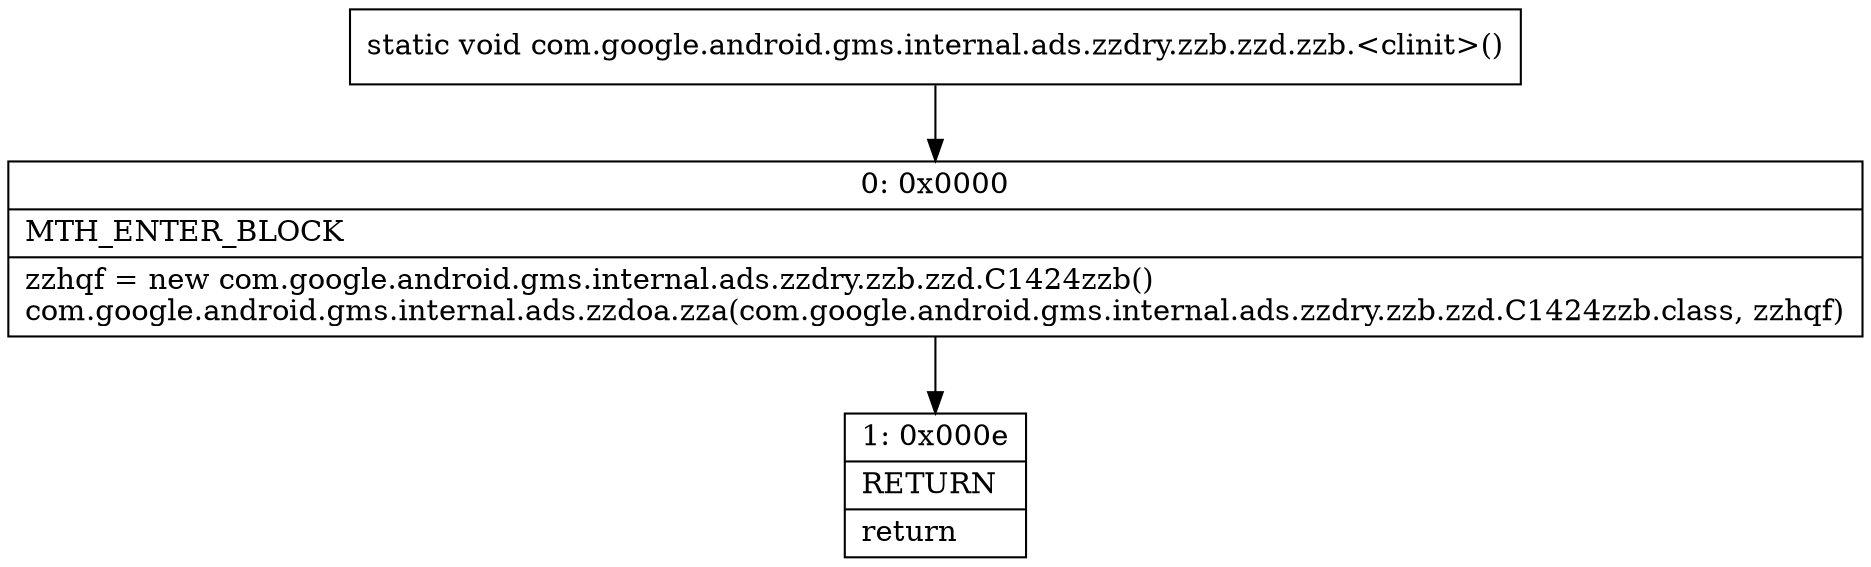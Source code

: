 digraph "CFG forcom.google.android.gms.internal.ads.zzdry.zzb.zzd.zzb.\<clinit\>()V" {
Node_0 [shape=record,label="{0\:\ 0x0000|MTH_ENTER_BLOCK\l|zzhqf = new com.google.android.gms.internal.ads.zzdry.zzb.zzd.C1424zzb()\lcom.google.android.gms.internal.ads.zzdoa.zza(com.google.android.gms.internal.ads.zzdry.zzb.zzd.C1424zzb.class, zzhqf)\l}"];
Node_1 [shape=record,label="{1\:\ 0x000e|RETURN\l|return\l}"];
MethodNode[shape=record,label="{static void com.google.android.gms.internal.ads.zzdry.zzb.zzd.zzb.\<clinit\>() }"];
MethodNode -> Node_0;
Node_0 -> Node_1;
}

